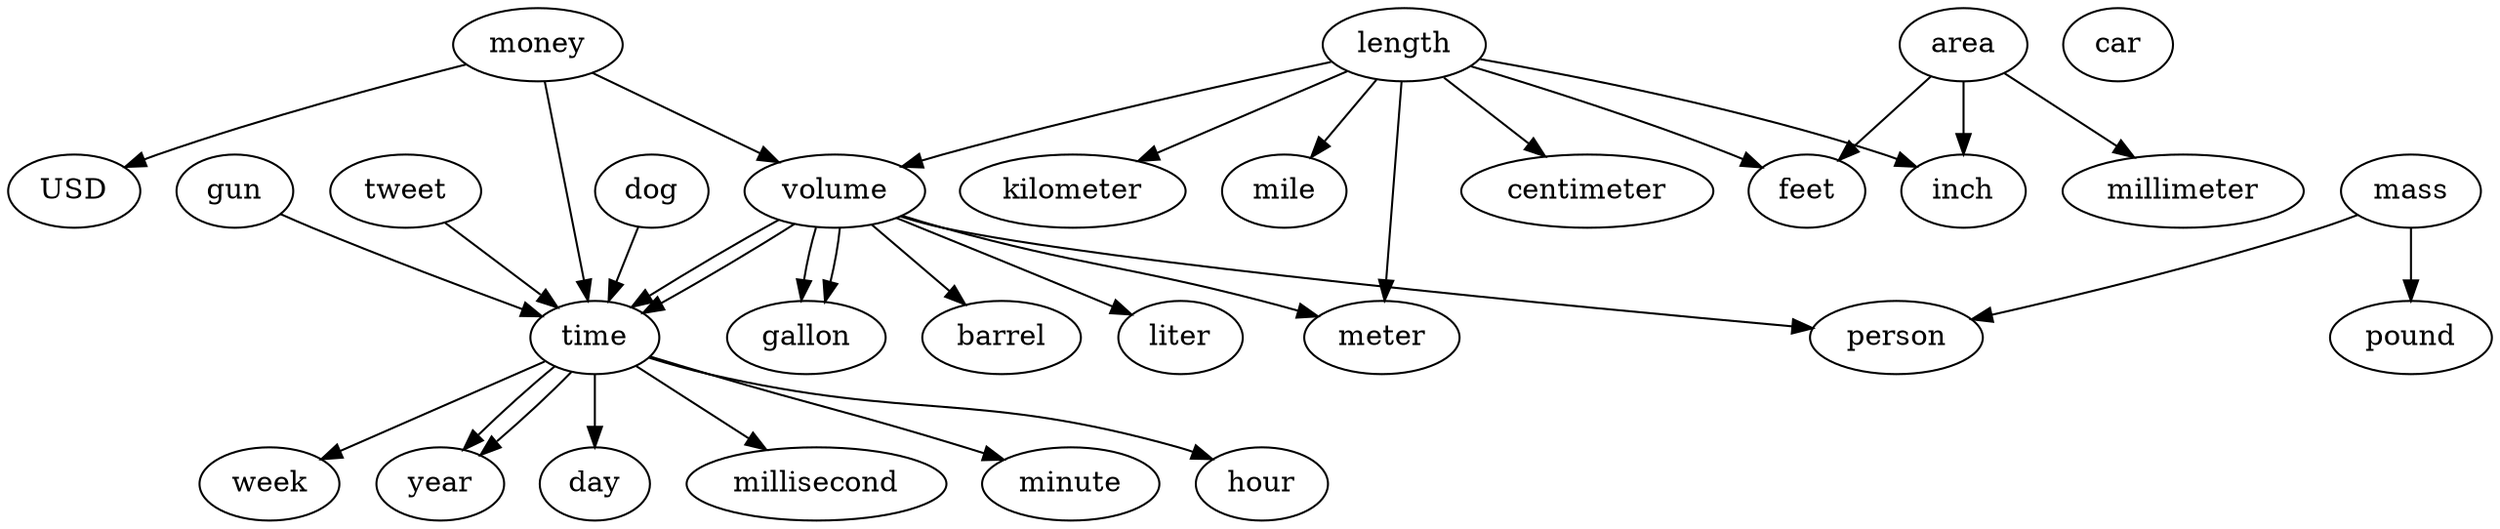 digraph units {
 money -> USD;

 volume -> gallon;

 time -> week;
 time -> year;
 time -> day;
 time -> millisecond;
 time -> minute;
 time -> hour;
 time -> year;

 mass -> pound;

 volume -> barrel;
 volume -> gallon;
 volume -> liter;
 volume -> meter meter meter;

 length -> centimeter;
 length -> feet;
 length -> inch;
 length -> kilometer;
 length -> meter;
 length -> mile;

 area -> feet feet;
 area -> inch inch;
 area -> millimeter millimeter;

 car
 dog
 gun
 person
 tweet

 money -> volume;
 money -> time;
 volume -> time;
 dog -> time;
 volume -> time;
 volume -> person;
 gun -> time;

 length -> volume

 tweet -> time
 mass -> person;
}
